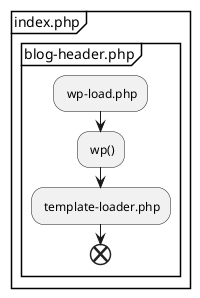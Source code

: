 @startuml
group index.php
  group blog-header.php
    - wp-load.php
    - wp()
    - template-loader.php
end
@enduml
